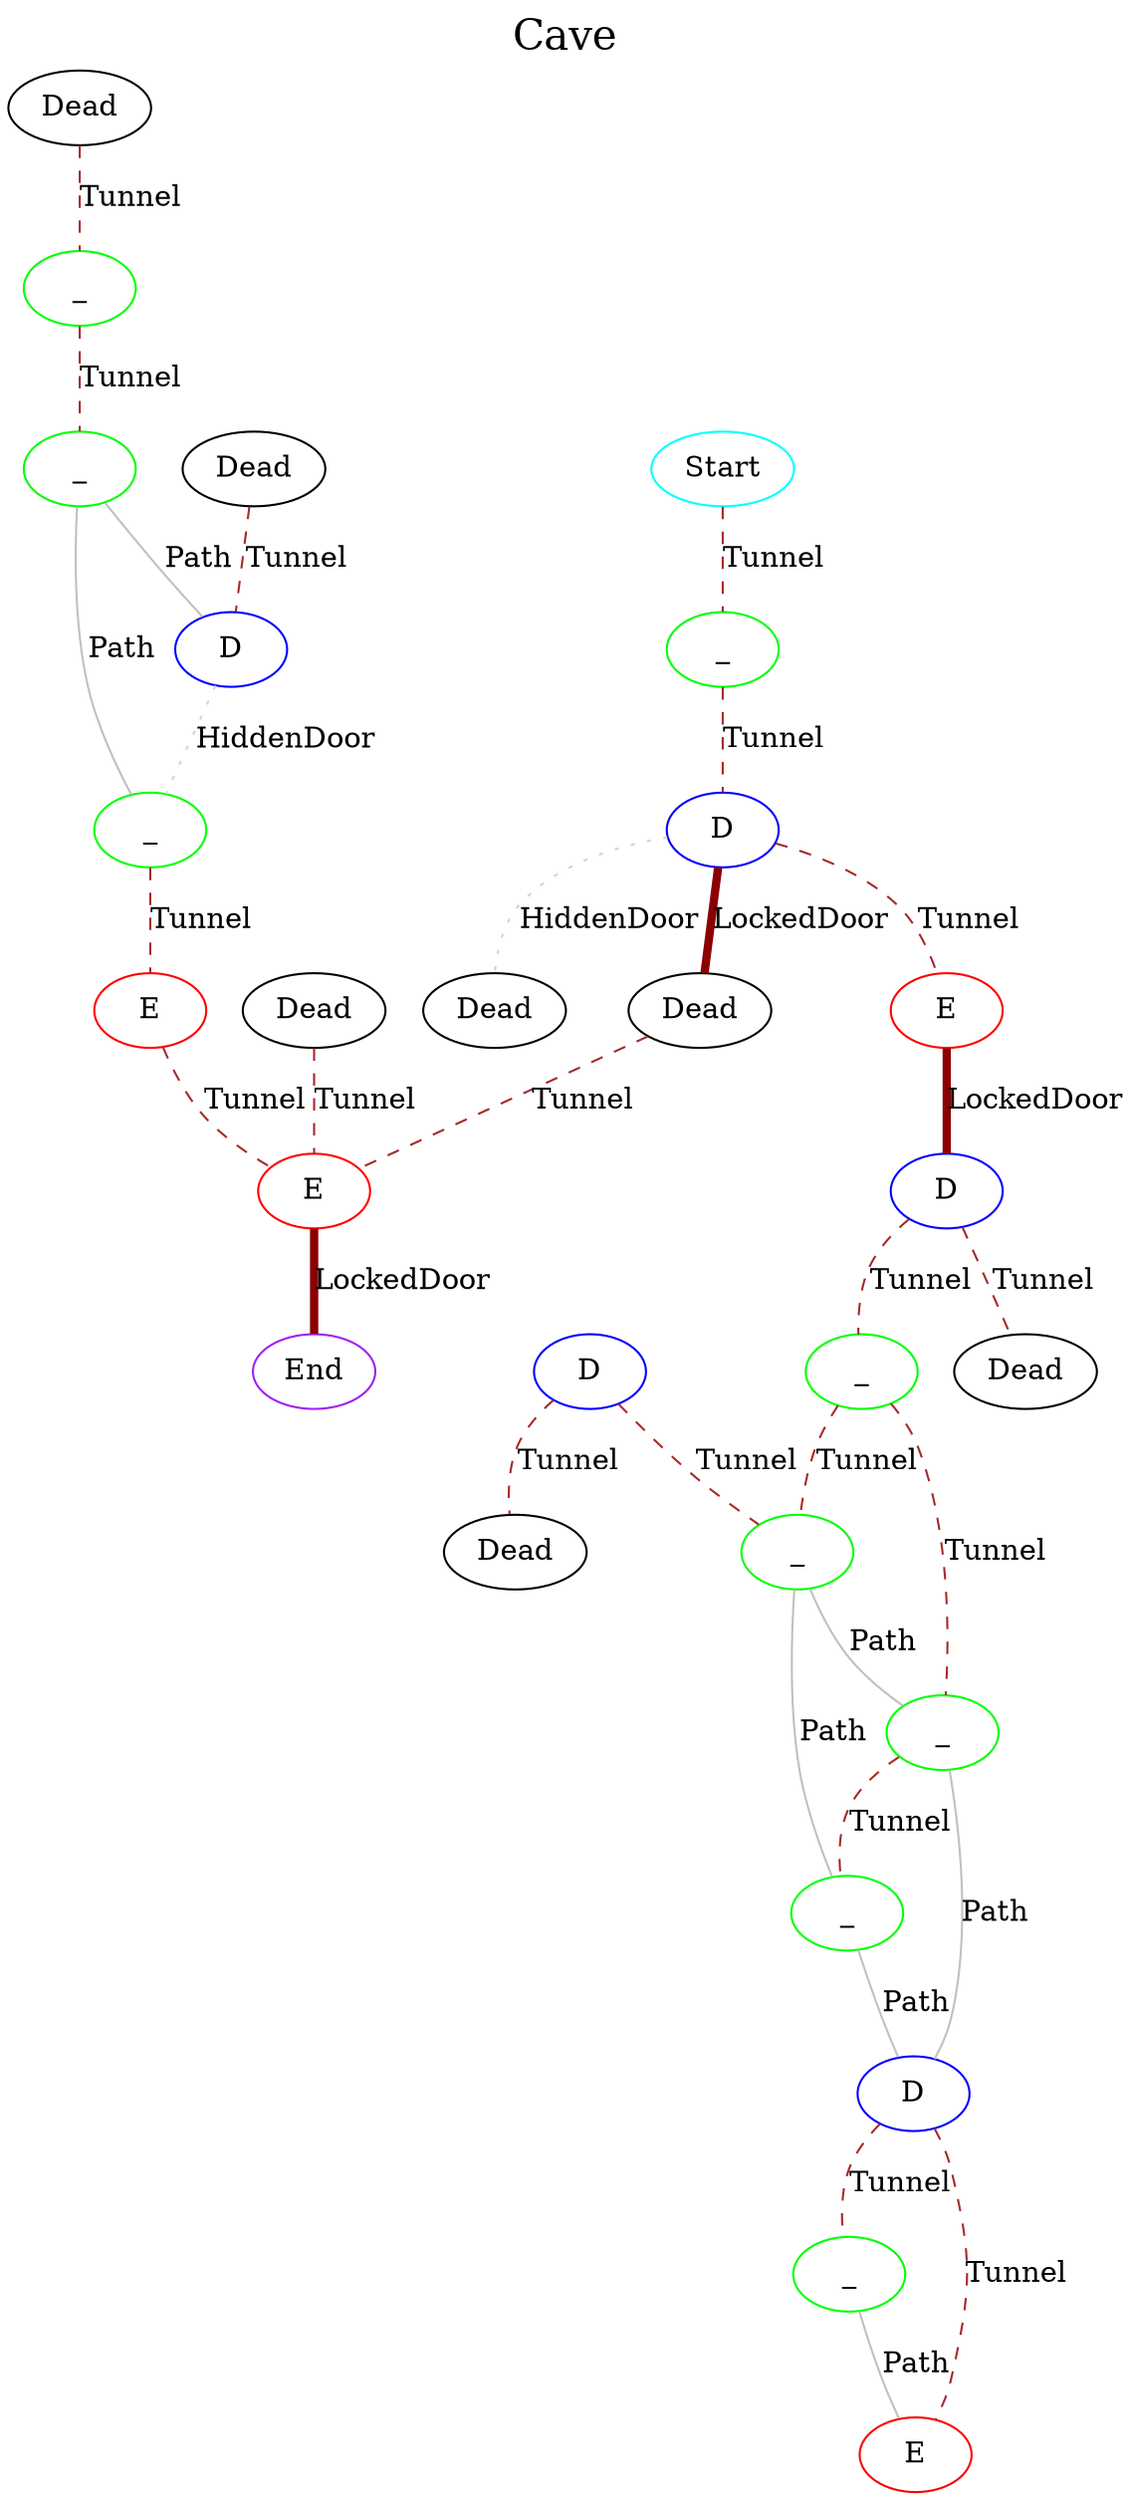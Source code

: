 graph G {
  label="Cave";
  labelloc="t";
  fontsize="20";
  2 [label="D", color="blue"];
  3 [label="Dead", color="black"];
  6 [label="Dead", color="black"];
  7 [label="D", color="blue"];
  9 [label="D", color="blue"];
  11 [label="_", color="green"];
  15 [label="Dead", color="black"];
  16 [label="_", color="green"];
  0 [label="Start", color="cyan"];
  4 [label="Dead", color="black"];
  8 [label="Dead", color="black"];
  10 [label="_", color="green"];
  13 [label="_", color="green"];
  17 [label="E", color="red"];
  18 [label="_", color="green"];
  20 [label="_", color="green"];
  5 [label="E", color="red"];
  12 [label="_", color="green"];
  14 [label="D", color="blue"];
  19 [label="Dead", color="black"];
  21 [label="Dead", color="black"];
  24 [label="E", color="red"];
  25 [label="E", color="red"];
  26 [label="End", color="purple"];
  1 [label="_", color="green"];
  22 [label="D", color="blue"];
  23 [label="_", color="green"];
  1 -- 2 [label="Tunnel", color="brown", style="dashed", penwidth="1"];
  22 -- 23 [label="HiddenDoor", color="lightgray", style="dotted", penwidth="1"];
  23 -- 24 [label="Tunnel", color="brown", style="dashed", penwidth="1"];
  2 -- 4 [label="HiddenDoor", color="lightgray", style="dotted", penwidth="1"];
  2 -- 5 [label="Tunnel", color="brown", style="dashed", penwidth="1"];
  2 -- 3 [label="LockedDoor", color="darkred", style="bold", penwidth="4"];
  3 -- 25 [label="Tunnel", color="brown", style="dashed", penwidth="1"];
  6 -- 25 [label="Tunnel", color="brown", style="dashed", penwidth="1"];
  7 -- 8 [label="Tunnel", color="brown", style="dashed", penwidth="1"];
  7 -- 10 [label="Tunnel", color="brown", style="dashed", penwidth="1"];
  9 -- 21 [label="Tunnel", color="brown", style="dashed", penwidth="1"];
  9 -- 11 [label="Tunnel", color="brown", style="dashed", penwidth="1"];
  11 -- 13 [label="Path", color="gray", style="solid", penwidth="1"];
  11 -- 12 [label="Path", color="gray", style="solid", penwidth="1"];
  15 -- 18 [label="Tunnel", color="brown", style="dashed", penwidth="1"];
  16 -- 17 [label="Path", color="gray", style="solid", penwidth="1"];
  0 -- 1 [label="Tunnel", color="brown", style="dashed", penwidth="1"];
  10 -- 12 [label="Tunnel", color="brown", style="dashed", penwidth="1"];
  10 -- 11 [label="Tunnel", color="brown", style="dashed", penwidth="1"];
  13 -- 14 [label="Path", color="gray", style="solid", penwidth="1"];
  18 -- 20 [label="Tunnel", color="brown", style="dashed", penwidth="1"];
  20 -- 22 [label="Path", color="gray", style="solid", penwidth="1"];
  20 -- 23 [label="Path", color="gray", style="solid", penwidth="1"];
  5 -- 7 [label="LockedDoor", color="darkred", style="bold", penwidth="4"];
  12 -- 14 [label="Path", color="gray", style="solid", penwidth="1"];
  12 -- 13 [label="Tunnel", color="brown", style="dashed", penwidth="1"];
  14 -- 16 [label="Tunnel", color="brown", style="dashed", penwidth="1"];
  14 -- 17 [label="Tunnel", color="brown", style="dashed", penwidth="1"];
  19 -- 22 [label="Tunnel", color="brown", style="dashed", penwidth="1"];
  24 -- 25 [label="Tunnel", color="brown", style="dashed", penwidth="1"];
  25 -- 26 [label="LockedDoor", color="darkred", style="bold", penwidth="4"];
}
